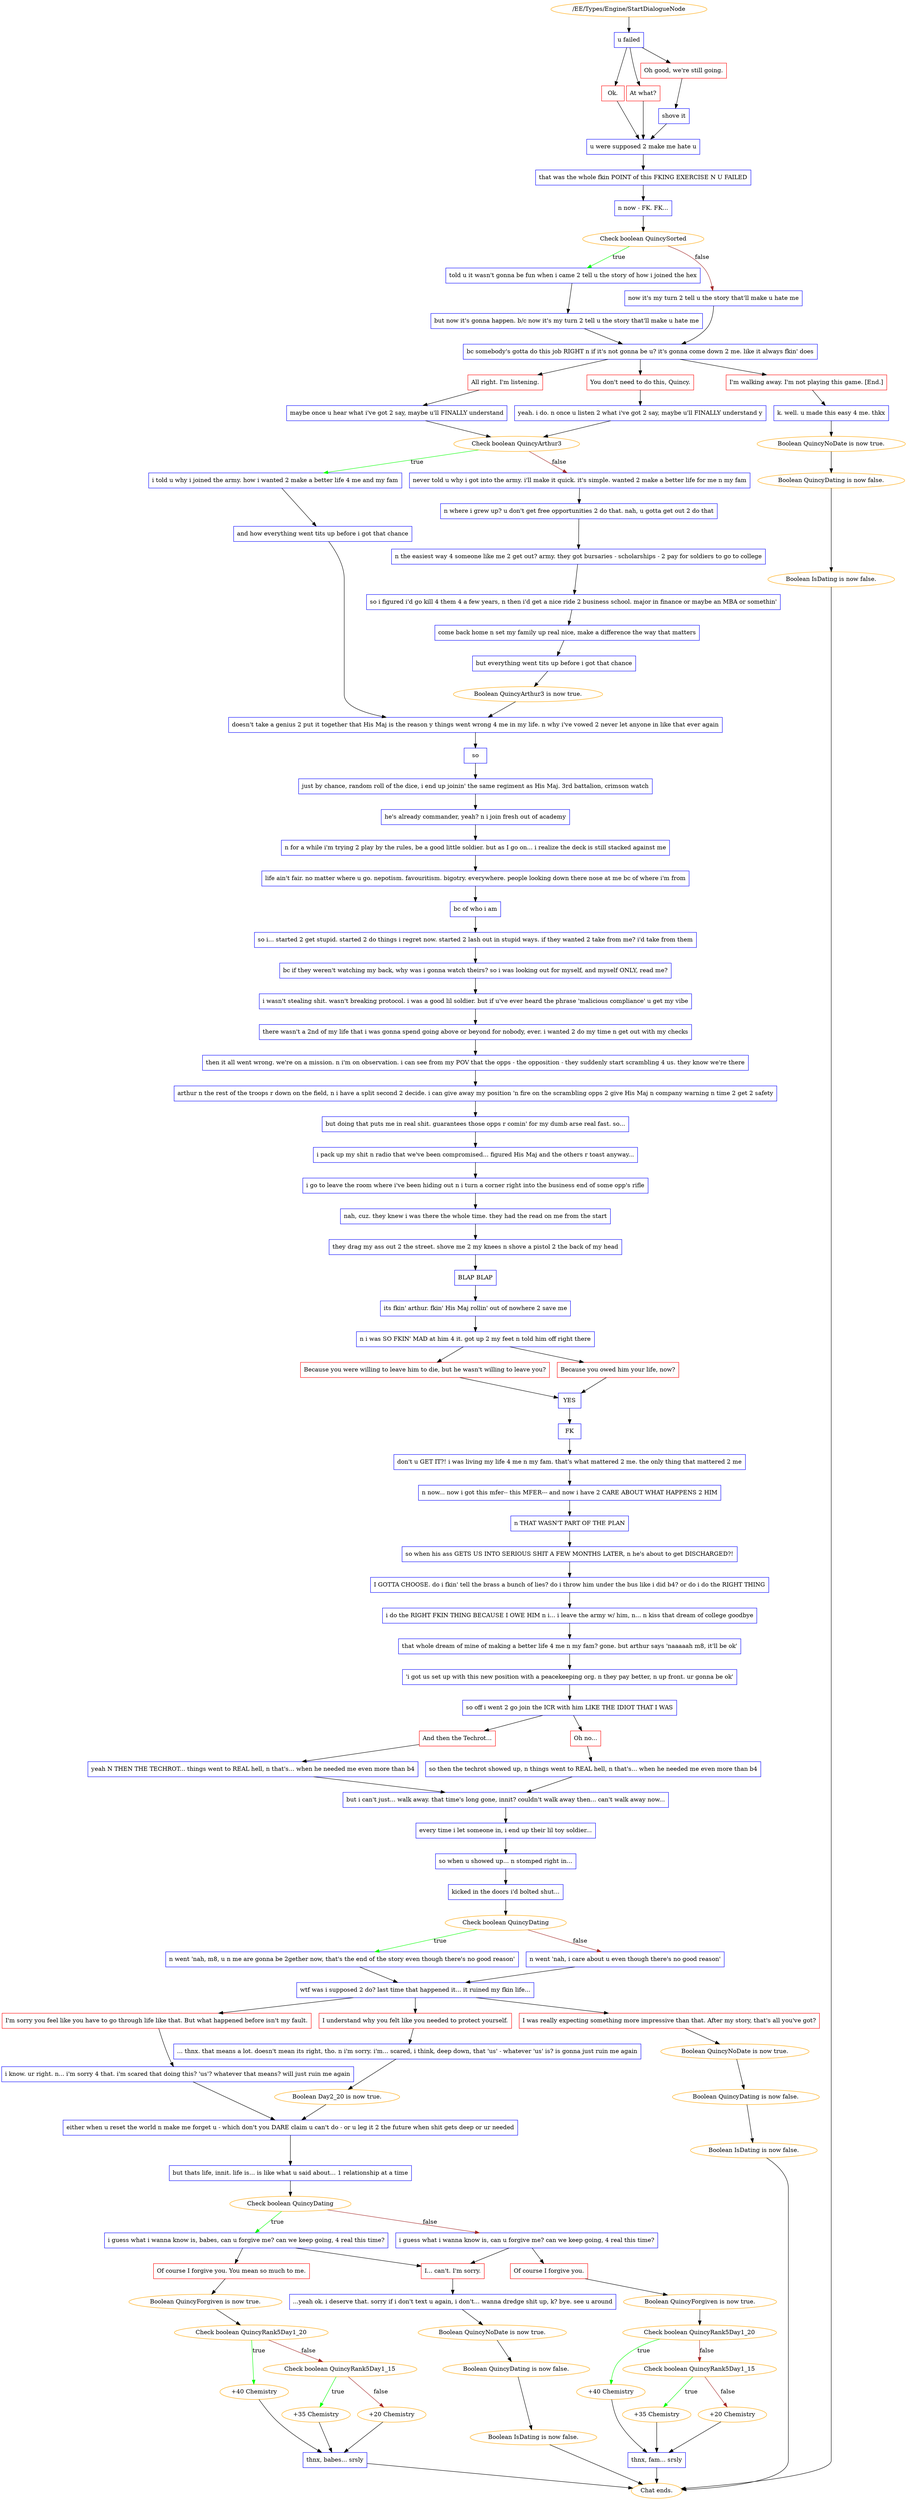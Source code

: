 digraph {
	3001 [label="/EE/Types/Engine/StartDialogueNode",color=orange];
		3001 -> 3002;
	3002 [label="u failed",shape=box,color=blue];
		3002 -> 3003;
		3002 -> 3004;
		3002 -> 3005;
	3003 [label="Ok.",shape=box,color=red];
		3003 -> 3007;
	3004 [label="At what?",shape=box,color=red];
		3004 -> 3007;
	3005 [label="Oh good, we're still going.",shape=box,color=red];
		3005 -> 3006;
	3007 [label="u were supposed 2 make me hate u",shape=box,color=blue];
		3007 -> 3008;
	3006 [label="shove it",shape=box,color=blue];
		3006 -> 3007;
	3008 [label="that was the whole fkin POINT of this FKING EXERCISE N U FAILED",shape=box,color=blue];
		3008 -> 3009;
	3009 [label="n now - FK. FK...",shape=box,color=blue];
		3009 -> 3010;
	3010 [label="Check boolean QuincySorted",color=orange];
		3010 -> 3011 [label=true,color=green];
		3010 -> 3013 [label=false,color=brown];
	3011 [label="told u it wasn't gonna be fun when i came 2 tell u the story of how i joined the hex",shape=box,color=blue];
		3011 -> 3012;
	3013 [label="now it's my turn 2 tell u the story that'll make u hate me",shape=box,color=blue];
		3013 -> 3014;
	3012 [label="but now it's gonna happen. b/c now it's my turn 2 tell u the story that'll make u hate me",shape=box,color=blue];
		3012 -> 3014;
	3014 [label="bc somebody's gotta do this job RIGHT n if it's not gonna be u? it's gonna come down 2 me. like it always fkin' does",shape=box,color=blue];
		3014 -> 3015;
		3014 -> 3016;
		3014 -> 3017;
	3015 [label="All right. I'm listening.",shape=box,color=red];
		3015 -> 3024;
	3016 [label="You don't need to do this, Quincy.",shape=box,color=red];
		3016 -> 3023;
	3017 [label="I'm walking away. I'm not playing this game. [End.]",shape=box,color=red];
		3017 -> 3022;
	3024 [label="maybe once u hear what i've got 2 say, maybe u'll FINALLY understand",shape=box,color=blue];
		3024 -> 3025;
	3023 [label="yeah. i do. n once u listen 2 what i've got 2 say, maybe u'll FINALLY understand y",shape=box,color=blue];
		3023 -> 3025;
	3022 [label="k. well. u made this easy 4 me. thkx",shape=box,color=blue];
		3022 -> 3021;
	3025 [label="Check boolean QuincyArthur3",color=orange];
		3025 -> 3026 [label=true,color=green];
		3025 -> 3027 [label=false,color=brown];
	3021 [label="Boolean QuincyNoDate is now true.",color=orange];
		3021 -> 3020;
	3026 [label="i told u why i joined the army. how i wanted 2 make a better life 4 me and my fam",shape=box,color=blue];
		3026 -> 3119;
	3027 [label="never told u why i got into the army. i'll make it quick. it's simple. wanted 2 make a better life for me n my fam",shape=box,color=blue];
		3027 -> 3028;
	3020 [label="Boolean QuincyDating is now false.",color=orange];
		3020 -> 3019;
	3119 [label="and how everything went tits up before i got that chance",shape=box,color=blue];
		3119 -> 3038;
	3028 [label="n where i grew up? u don't get free opportunities 2 do that. nah, u gotta get out 2 do that",shape=box,color=blue];
		3028 -> 3029;
	3019 [label="Boolean IsDating is now false.",color=orange];
		3019 -> "Chat ends.";
	3038 [label="doesn't take a genius 2 put it together that His Maj is the reason y things went wrong 4 me in my life. n why i've vowed 2 never let anyone in like that ever again",shape=box,color=blue];
		3038 -> 3035;
	3029 [label="n the easiest way 4 someone like me 2 get out? army. they got bursaries - scholarships - 2 pay for soldiers to go to college",shape=box,color=blue];
		3029 -> 3032;
	"Chat ends." [color=orange];
	3035 [label="so",shape=box,color=blue];
		3035 -> 3036;
	3032 [label="so i figured i'd go kill 4 them 4 a few years, n then i'd get a nice ride 2 business school. major in finance or maybe an MBA or somethin'",shape=box,color=blue];
		3032 -> 3030;
	3036 [label="just by chance, random roll of the dice, i end up joinin' the same regiment as His Maj. 3rd battalion, crimson watch",shape=box,color=blue];
		3036 -> 3034;
	3030 [label="come back home n set my family up real nice, make a difference the way that matters",shape=box,color=blue];
		3030 -> 3031;
	3034 [label="he's already commander, yeah? n i join fresh out of academy",shape=box,color=blue];
		3034 -> 3039;
	3031 [label="but everything went tits up before i got that chance",shape=box,color=blue];
		3031 -> 3033;
	3039 [label="n for a while i'm trying 2 play by the rules, be a good little soldier. but as I go on... i realize the deck is still stacked against me",shape=box,color=blue];
		3039 -> 3037;
	3033 [label="Boolean QuincyArthur3 is now true.",color=orange];
		3033 -> 3038;
	3037 [label="life ain't fair. no matter where u go. nepotism. favouritism. bigotry. everywhere. people looking down there nose at me bc of where i'm from",shape=box,color=blue];
		3037 -> 3044;
	3044 [label="bc of who i am",shape=box,color=blue];
		3044 -> 3041;
	3041 [label="so i... started 2 get stupid. started 2 do things i regret now. started 2 lash out in stupid ways. if they wanted 2 take from me? i'd take from them",shape=box,color=blue];
		3041 -> 3042;
	3042 [label="bc if they weren't watching my back, why was i gonna watch theirs? so i was looking out for myself, and myself ONLY, read me?",shape=box,color=blue];
		3042 -> 3040;
	3040 [label="i wasn't stealing shit. wasn't breaking protocol. i was a good lil soldier. but if u've ever heard the phrase 'malicious compliance' u get my vibe",shape=box,color=blue];
		3040 -> 3045;
	3045 [label="there wasn't a 2nd of my life that i was gonna spend going above or beyond for nobody, ever. i wanted 2 do my time n get out with my checks",shape=box,color=blue];
		3045 -> 3049;
	3049 [label="then it all went wrong. we're on a mission. n i'm on observation. i can see from my POV that the opps - the opposition - they suddenly start scrambling 4 us. they know we're there",shape=box,color=blue];
		3049 -> 3046;
	3046 [label="arthur n the rest of the troops r down on the field, n i have a split second 2 decide. i can give away my position 'n fire on the scrambling opps 2 give His Maj n company warning n time 2 get 2 safety",shape=box,color=blue];
		3046 -> 3047;
	3047 [label="but doing that puts me in real shit. guarantees those opps r comin' for my dumb arse real fast. so...",shape=box,color=blue];
		3047 -> 3051;
	3051 [label="i pack up my shit n radio that we've been compromised... figured His Maj and the others r toast anyway...",shape=box,color=blue];
		3051 -> 3050;
	3050 [label="i go to leave the room where i've been hiding out n i turn a corner right into the business end of some opp's rifle",shape=box,color=blue];
		3050 -> 3048;
	3048 [label="nah, cuz. they knew i was there the whole time. they had the read on me from the start",shape=box,color=blue];
		3048 -> 3054;
	3054 [label="they drag my ass out 2 the street. shove me 2 my knees n shove a pistol 2 the back of my head",shape=box,color=blue];
		3054 -> 3053;
	3053 [label="BLAP BLAP",shape=box,color=blue];
		3053 -> 3561;
	3561 [label="its fkin' arthur. fkin' His Maj rollin' out of nowhere 2 save me",shape=box,color=blue];
		3561 -> 3562;
	3562 [label="n i was SO FKIN' MAD at him 4 it. got up 2 my feet n told him off right there",shape=box,color=blue];
		3562 -> 3055;
		3562 -> 3056;
	3055 [label="Because you were willing to leave him to die, but he wasn't willing to leave you?",shape=box,color=red];
		3055 -> 3062;
	3056 [label="Because you owed him your life, now?",shape=box,color=red];
		3056 -> 3062;
	3062 [label="YES",shape=box,color=blue];
		3062 -> 3063;
	3063 [label="FK",shape=box,color=blue];
		3063 -> 3067;
	3067 [label="don't u GET IT?! i was living my life 4 me n my fam. that's what mattered 2 me. the only thing that mattered 2 me",shape=box,color=blue];
		3067 -> 3065;
	3065 [label="n now... now i got this mfer-- this MFER--- and now i have 2 CARE ABOUT WHAT HAPPENS 2 HIM",shape=box,color=blue];
		3065 -> 3064;
	3064 [label="n THAT WASN'T PART OF THE PLAN",shape=box,color=blue];
		3064 -> 3059;
	3059 [label="so when his ass GETS US INTO SERIOUS SHIT A FEW MONTHS LATER, n he's about to get DISCHARGED?!",shape=box,color=blue];
		3059 -> 3066;
	3066 [label="I GOTTA CHOOSE. do i fkin' tell the brass a bunch of lies? do i throw him under the bus like i did b4? or do i do the RIGHT THING",shape=box,color=blue];
		3066 -> 3057;
	3057 [label="i do the RIGHT FKIN THING BECAUSE I OWE HIM n i... i leave the army w/ him, n... n kiss that dream of college goodbye",shape=box,color=blue];
		3057 -> 3061;
	3061 [label="that whole dream of mine of making a better life 4 me n my fam? gone. but arthur says 'naaaaah m8, it'll be ok'",shape=box,color=blue];
		3061 -> 3060;
	3060 [label="'i got us set up with this new position with a peacekeeping org. n they pay better, n up front. ur gonna be ok'",shape=box,color=blue];
		3060 -> 3058;
	3058 [label="so off i went 2 go join the ICR with him LIKE THE IDIOT THAT I WAS",shape=box,color=blue];
		3058 -> 3069;
		3058 -> 3068;
	3069 [label="And then the Techrot...",shape=box,color=red];
		3069 -> 3070;
	3068 [label="Oh no...",shape=box,color=red];
		3068 -> 3071;
	3070 [label="yeah N THEN THE TECHROT... things went to REAL hell, n that's... when he needed me even more than b4",shape=box,color=blue];
		3070 -> 3074;
	3071 [label="so then the techrot showed up, n things went to REAL hell, n that's... when he needed me even more than b4",shape=box,color=blue];
		3071 -> 3074;
	3074 [label="but i can't just... walk away. that time's long gone, innit? couldn't walk away then... can't walk away now...",shape=box,color=blue];
		3074 -> 3072;
	3072 [label="every time i let someone in, i end up their lil toy soldier...",shape=box,color=blue];
		3072 -> 3073;
	3073 [label="so when u showed up... n stomped right in...",shape=box,color=blue];
		3073 -> 3075;
	3075 [label="kicked in the doors i'd bolted shut...",shape=box,color=blue];
		3075 -> 3076;
	3076 [label="Check boolean QuincyDating",color=orange];
		3076 -> 3077 [label=true,color=green];
		3076 -> 3078 [label=false,color=brown];
	3077 [label="n went 'nah, m8, u n me are gonna be 2gether now, that's the end of the story even though there's no good reason'",shape=box,color=blue];
		3077 -> 3079;
	3078 [label="n went 'nah, i care about u even though there's no good reason'",shape=box,color=blue];
		3078 -> 3079;
	3079 [label="wtf was i supposed 2 do? last time that happened it... it ruined my fkin life...",shape=box,color=blue];
		3079 -> 3081;
		3079 -> 3080;
		3079 -> 3082;
	3081 [label="I'm sorry you feel like you have to go through life like that. But what happened before isn't my fault.",shape=box,color=red];
		3081 -> 3084;
	3080 [label="I understand why you felt like you needed to protect yourself.",shape=box,color=red];
		3080 -> 3083;
	3082 [label="I was really expecting something more impressive than that. After my story, that's all you've got?",shape=box,color=red];
		3082 -> 3089;
	3084 [label="i know. ur right. n... i'm sorry 4 that. i'm scared that doing this? 'us'? whatever that means? will just ruin me again",shape=box,color=blue];
		3084 -> 3086;
	3083 [label="... thnx. that means a lot. doesn't mean its right, tho. n i'm sorry. i'm... scared, i think, deep down, that 'us' - whatever 'us' is? is gonna just ruin me again",shape=box,color=blue];
		3083 -> 3085;
	3089 [label="Boolean QuincyNoDate is now true.",color=orange];
		3089 -> 3087;
	3086 [label="either when u reset the world n make me forget u - which don't you DARE claim u can't do - or u leg it 2 the future when shit gets deep or ur needed",shape=box,color=blue];
		3086 -> 3091;
	3085 [label="Boolean Day2_20 is now true.",color=orange];
		3085 -> 3086;
	3087 [label="Boolean QuincyDating is now false.",color=orange];
		3087 -> 3090;
	3091 [label="but thats life, innit. life is... is like what u said about... 1 relationship at a time",shape=box,color=blue];
		3091 -> 3094;
	3090 [label="Boolean IsDating is now false.",color=orange];
		3090 -> "Chat ends.";
	3094 [label="Check boolean QuincyDating",color=orange];
		3094 -> 3093 [label=true,color=green];
		3094 -> 3092 [label=false,color=brown];
	"Chat ends." [color=orange];
	3093 [label="i guess what i wanna know is, babes, can u forgive me? can we keep going, 4 real this time?",shape=box,color=blue];
		3093 -> 3095;
		3093 -> 3096;
	3092 [label="i guess what i wanna know is, can u forgive me? can we keep going, 4 real this time?",shape=box,color=blue];
		3092 -> 3097;
		3092 -> 3096;
	3095 [label="Of course I forgive you. You mean so much to me.",shape=box,color=red];
		3095 -> 3099;
	3096 [label="I... can't. I'm sorry.",shape=box,color=red];
		3096 -> 3098;
	3097 [label="Of course I forgive you.",shape=box,color=red];
		3097 -> 3100;
	3099 [label="Boolean QuincyForgiven is now true.",color=orange];
		3099 -> 3105;
	3098 [label="...yeah ok. i deserve that. sorry if i don't text u again, i don't... wanna dredge shit up, k? bye. see u around",shape=box,color=blue];
		3098 -> 3104;
	3100 [label="Boolean QuincyForgiven is now true.",color=orange];
		3100 -> 3117;
	3105 [label="Check boolean QuincyRank5Day1_20",color=orange];
		3105 -> 3107 [label=true,color=green];
		3105 -> 3106 [label=false,color=brown];
	3104 [label="Boolean QuincyNoDate is now true.",color=orange];
		3104 -> 3102;
	3117 [label="Check boolean QuincyRank5Day1_20",color=orange];
		3117 -> 3115 [label=true,color=green];
		3117 -> 3118 [label=false,color=brown];
	3107 [label="+40 Chemistry",color=orange];
		3107 -> 3112;
	3106 [label="Check boolean QuincyRank5Day1_15",color=orange];
		3106 -> 3108 [label=true,color=green];
		3106 -> 3109 [label=false,color=brown];
	3102 [label="Boolean QuincyDating is now false.",color=orange];
		3102 -> 3103;
	3115 [label="+40 Chemistry",color=orange];
		3115 -> 3113;
	3118 [label="Check boolean QuincyRank5Day1_15",color=orange];
		3118 -> 3114 [label=true,color=green];
		3118 -> 3116 [label=false,color=brown];
	3112 [label="thnx, babes... srsly",shape=box,color=blue];
		3112 -> "Chat ends.";
	3108 [label="+35 Chemistry",color=orange];
		3108 -> 3112;
	3109 [label="+20 Chemistry",color=orange];
		3109 -> 3112;
	3103 [label="Boolean IsDating is now false.",color=orange];
		3103 -> "Chat ends.";
	3113 [label="thnx, fam... srsly",shape=box,color=blue];
		3113 -> "Chat ends.";
	3114 [label="+35 Chemistry",color=orange];
		3114 -> 3113;
	3116 [label="+20 Chemistry",color=orange];
		3116 -> 3113;
	"Chat ends." [color=orange];
	"Chat ends." [color=orange];
	"Chat ends." [color=orange];
}